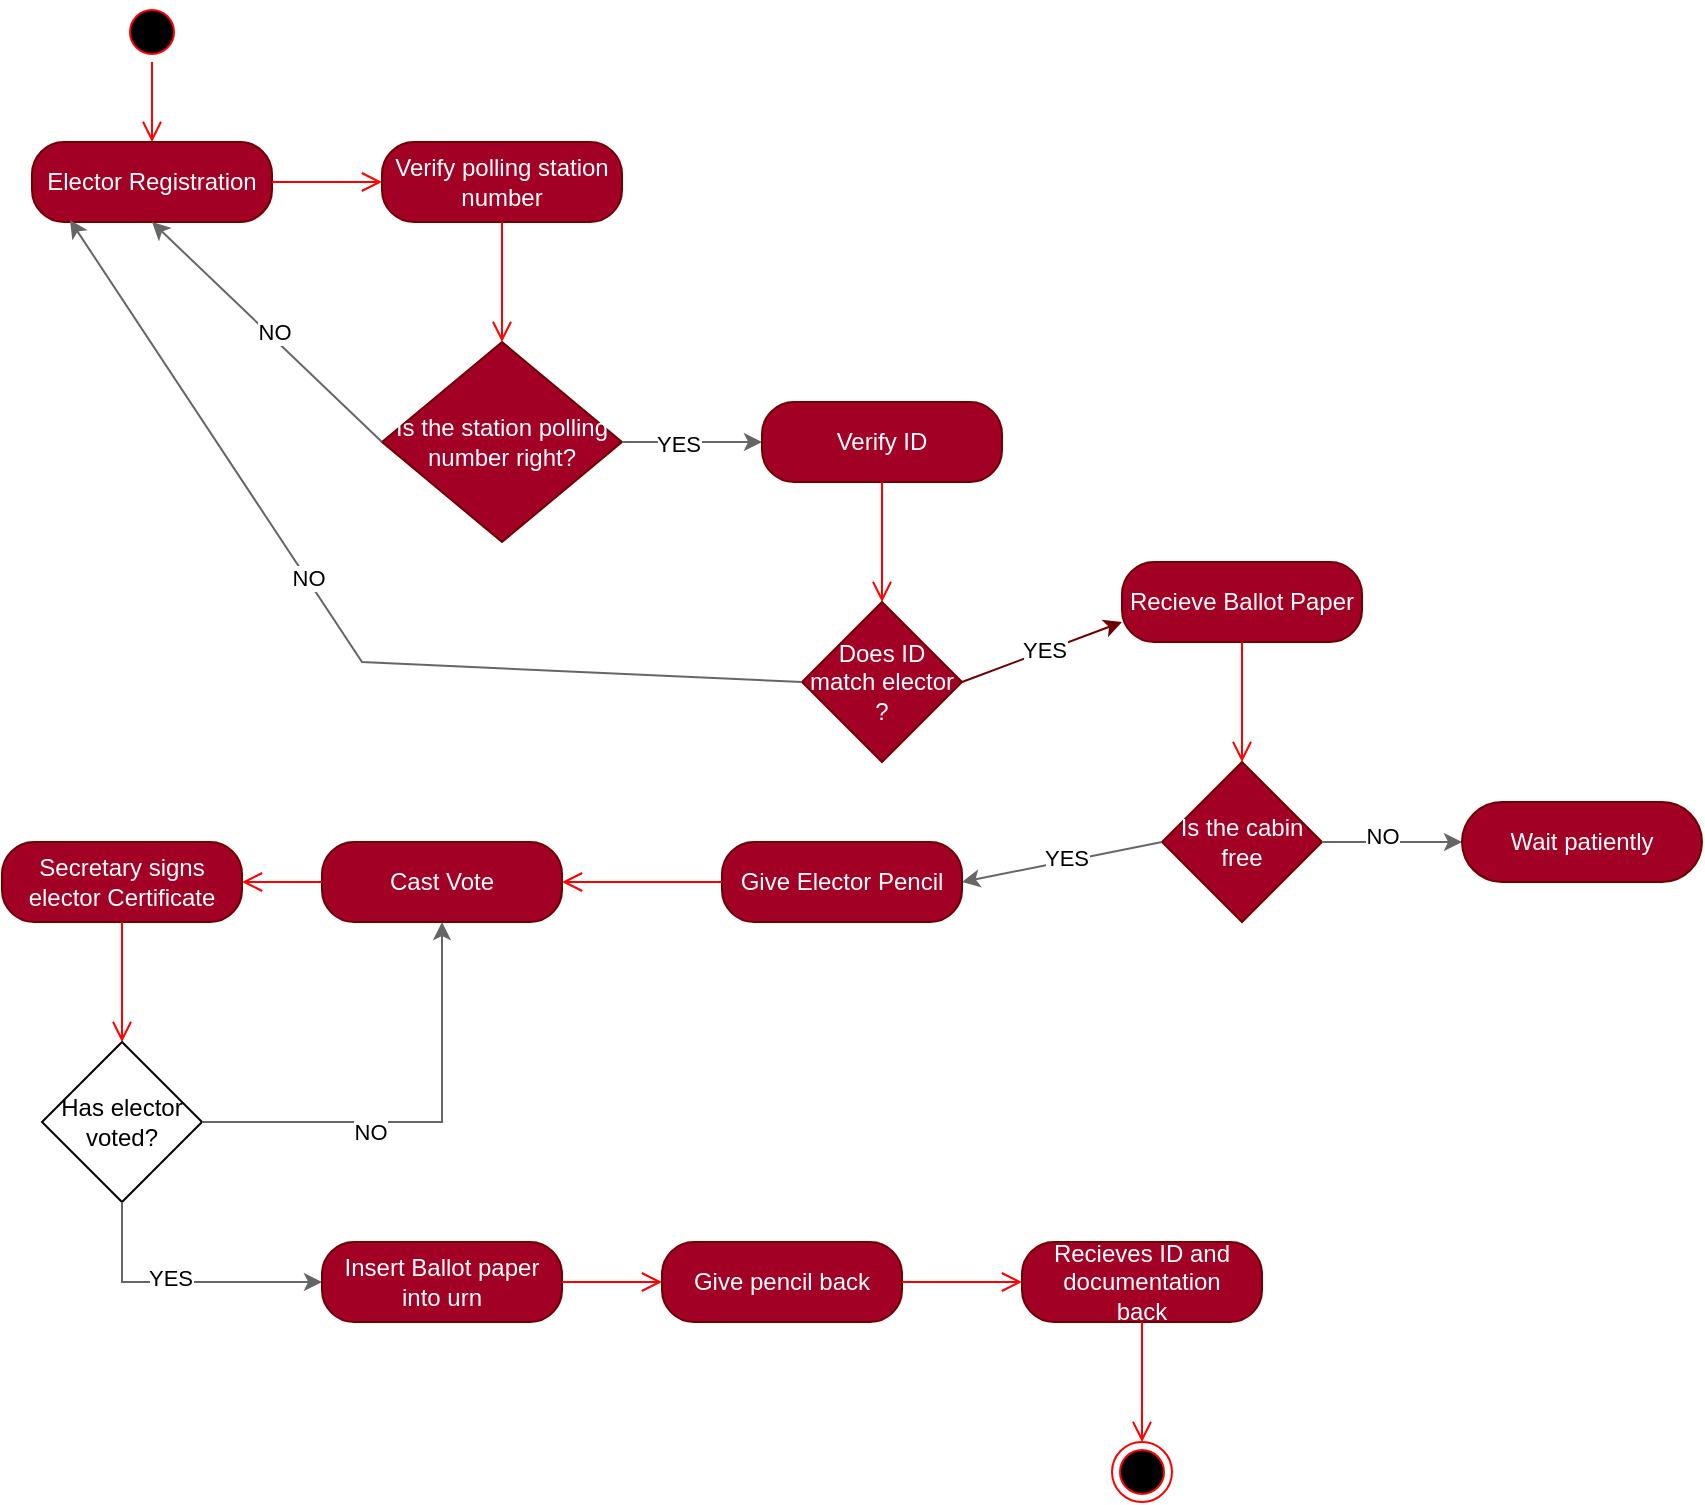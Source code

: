 <mxfile version="22.0.3" type="device">
  <diagram name="Page-1" id="THXSmniOO--F3Ez68JWo">
    <mxGraphModel dx="874" dy="572" grid="1" gridSize="10" guides="1" tooltips="1" connect="1" arrows="1" fold="1" page="1" pageScale="1" pageWidth="850" pageHeight="1100" math="0" shadow="0">
      <root>
        <mxCell id="0" />
        <mxCell id="1" parent="0" />
        <mxCell id="k769UXGGlsg9u02_Uq4v-5" value="" style="ellipse;html=1;shape=startState;fillColor=#000000;strokeColor=#ff0000;" vertex="1" parent="1">
          <mxGeometry x="60" y="160" width="30" height="30" as="geometry" />
        </mxCell>
        <mxCell id="k769UXGGlsg9u02_Uq4v-6" value="" style="edgeStyle=orthogonalEdgeStyle;html=1;verticalAlign=bottom;endArrow=open;endSize=8;strokeColor=#ff0000;rounded=0;" edge="1" source="k769UXGGlsg9u02_Uq4v-5" parent="1">
          <mxGeometry relative="1" as="geometry">
            <mxPoint x="75" y="230" as="targetPoint" />
          </mxGeometry>
        </mxCell>
        <mxCell id="k769UXGGlsg9u02_Uq4v-7" value="Elector Registration&lt;br&gt;" style="rounded=1;whiteSpace=wrap;html=1;arcSize=40;fontColor=#ffffff;fillColor=#a20025;strokeColor=#6F0000;" vertex="1" parent="1">
          <mxGeometry x="15" y="230" width="120" height="40" as="geometry" />
        </mxCell>
        <mxCell id="k769UXGGlsg9u02_Uq4v-8" value="" style="edgeStyle=orthogonalEdgeStyle;html=1;verticalAlign=bottom;endArrow=open;endSize=8;strokeColor=#ff0000;rounded=0;exitX=1;exitY=0.5;exitDx=0;exitDy=0;" edge="1" source="k769UXGGlsg9u02_Uq4v-7" parent="1">
          <mxGeometry relative="1" as="geometry">
            <mxPoint x="190" y="250" as="targetPoint" />
            <Array as="points">
              <mxPoint x="160" y="250" />
              <mxPoint x="160" y="250" />
            </Array>
          </mxGeometry>
        </mxCell>
        <mxCell id="k769UXGGlsg9u02_Uq4v-11" value="Verify polling station number" style="rounded=1;whiteSpace=wrap;html=1;arcSize=40;fontColor=#ffffff;fillColor=#a20025;strokeColor=#6F0000;" vertex="1" parent="1">
          <mxGeometry x="190" y="230" width="120" height="40" as="geometry" />
        </mxCell>
        <mxCell id="k769UXGGlsg9u02_Uq4v-12" value="" style="edgeStyle=orthogonalEdgeStyle;html=1;verticalAlign=bottom;endArrow=open;endSize=8;strokeColor=#ff0000;rounded=0;" edge="1" source="k769UXGGlsg9u02_Uq4v-11" parent="1">
          <mxGeometry relative="1" as="geometry">
            <mxPoint x="250" y="330" as="targetPoint" />
          </mxGeometry>
        </mxCell>
        <mxCell id="k769UXGGlsg9u02_Uq4v-13" value="Is the station polling number right?" style="rhombus;whiteSpace=wrap;html=1;fillColor=#a20025;fontColor=#ffffff;strokeColor=#6F0000;" vertex="1" parent="1">
          <mxGeometry x="190" y="330" width="120" height="100" as="geometry" />
        </mxCell>
        <mxCell id="k769UXGGlsg9u02_Uq4v-14" value="" style="endArrow=classic;html=1;rounded=0;exitX=1;exitY=0.5;exitDx=0;exitDy=0;fillColor=#f5f5f5;gradientColor=#b3b3b3;strokeColor=#666666;" edge="1" parent="1" source="k769UXGGlsg9u02_Uq4v-13">
          <mxGeometry width="50" height="50" relative="1" as="geometry">
            <mxPoint x="400" y="450" as="sourcePoint" />
            <mxPoint x="380" y="380" as="targetPoint" />
          </mxGeometry>
        </mxCell>
        <mxCell id="k769UXGGlsg9u02_Uq4v-18" value="YES&lt;br&gt;" style="edgeLabel;html=1;align=center;verticalAlign=middle;resizable=0;points=[];" vertex="1" connectable="0" parent="k769UXGGlsg9u02_Uq4v-14">
          <mxGeometry x="-0.2" y="-1" relative="1" as="geometry">
            <mxPoint as="offset" />
          </mxGeometry>
        </mxCell>
        <mxCell id="k769UXGGlsg9u02_Uq4v-15" value="" style="endArrow=classic;html=1;rounded=0;exitX=0;exitY=0.5;exitDx=0;exitDy=0;entryX=0.5;entryY=1;entryDx=0;entryDy=0;fillColor=#f5f5f5;gradientColor=#b3b3b3;strokeColor=#666666;" edge="1" parent="1" source="k769UXGGlsg9u02_Uq4v-13" target="k769UXGGlsg9u02_Uq4v-7">
          <mxGeometry width="50" height="50" relative="1" as="geometry">
            <mxPoint x="400" y="450" as="sourcePoint" />
            <mxPoint x="450" y="400" as="targetPoint" />
          </mxGeometry>
        </mxCell>
        <mxCell id="k769UXGGlsg9u02_Uq4v-17" value="NO&lt;br&gt;" style="edgeLabel;html=1;align=center;verticalAlign=middle;resizable=0;points=[];" vertex="1" connectable="0" parent="k769UXGGlsg9u02_Uq4v-15">
          <mxGeometry x="-0.023" y="-2" relative="1" as="geometry">
            <mxPoint as="offset" />
          </mxGeometry>
        </mxCell>
        <mxCell id="k769UXGGlsg9u02_Uq4v-19" value="Verify ID&lt;br&gt;" style="rounded=1;whiteSpace=wrap;html=1;arcSize=40;fontColor=#ffffff;fillColor=#a20025;strokeColor=#6F0000;" vertex="1" parent="1">
          <mxGeometry x="380" y="360" width="120" height="40" as="geometry" />
        </mxCell>
        <mxCell id="k769UXGGlsg9u02_Uq4v-20" value="" style="edgeStyle=orthogonalEdgeStyle;html=1;verticalAlign=bottom;endArrow=open;endSize=8;strokeColor=#ff0000;rounded=0;" edge="1" source="k769UXGGlsg9u02_Uq4v-19" parent="1">
          <mxGeometry relative="1" as="geometry">
            <mxPoint x="440" y="460" as="targetPoint" />
          </mxGeometry>
        </mxCell>
        <mxCell id="k769UXGGlsg9u02_Uq4v-21" value="Does ID match elector ?" style="rhombus;whiteSpace=wrap;html=1;fillColor=#a20025;fontColor=#ffffff;strokeColor=#6F0000;" vertex="1" parent="1">
          <mxGeometry x="400" y="460" width="80" height="80" as="geometry" />
        </mxCell>
        <mxCell id="k769UXGGlsg9u02_Uq4v-22" value="" style="endArrow=classic;html=1;rounded=0;exitX=0;exitY=0.5;exitDx=0;exitDy=0;entryX=0.158;entryY=0.975;entryDx=0;entryDy=0;entryPerimeter=0;fillColor=#f5f5f5;gradientColor=#b3b3b3;strokeColor=#666666;" edge="1" parent="1" source="k769UXGGlsg9u02_Uq4v-21" target="k769UXGGlsg9u02_Uq4v-7">
          <mxGeometry width="50" height="50" relative="1" as="geometry">
            <mxPoint x="400" y="450" as="sourcePoint" />
            <mxPoint x="20" y="380" as="targetPoint" />
            <Array as="points">
              <mxPoint x="180" y="490" />
            </Array>
          </mxGeometry>
        </mxCell>
        <mxCell id="k769UXGGlsg9u02_Uq4v-23" value="NO" style="edgeLabel;html=1;align=center;verticalAlign=middle;resizable=0;points=[];" vertex="1" connectable="0" parent="k769UXGGlsg9u02_Uq4v-22">
          <mxGeometry x="0.116" relative="1" as="geometry">
            <mxPoint as="offset" />
          </mxGeometry>
        </mxCell>
        <mxCell id="k769UXGGlsg9u02_Uq4v-24" value="" style="endArrow=classic;html=1;rounded=0;exitX=1;exitY=0.5;exitDx=0;exitDy=0;fillColor=#a20025;strokeColor=#6F0000;" edge="1" parent="1" source="k769UXGGlsg9u02_Uq4v-21">
          <mxGeometry width="50" height="50" relative="1" as="geometry">
            <mxPoint x="400" y="450" as="sourcePoint" />
            <mxPoint x="560" y="470" as="targetPoint" />
          </mxGeometry>
        </mxCell>
        <mxCell id="k769UXGGlsg9u02_Uq4v-25" value="YES" style="edgeLabel;html=1;align=center;verticalAlign=middle;resizable=0;points=[];" vertex="1" connectable="0" parent="k769UXGGlsg9u02_Uq4v-24">
          <mxGeometry x="0.03" y="1" relative="1" as="geometry">
            <mxPoint as="offset" />
          </mxGeometry>
        </mxCell>
        <mxCell id="k769UXGGlsg9u02_Uq4v-26" value="Recieve Ballot Paper" style="rounded=1;whiteSpace=wrap;html=1;arcSize=40;fontColor=#ffffff;fillColor=#a20025;strokeColor=#6F0000;" vertex="1" parent="1">
          <mxGeometry x="560" y="440" width="120" height="40" as="geometry" />
        </mxCell>
        <mxCell id="k769UXGGlsg9u02_Uq4v-27" value="" style="edgeStyle=orthogonalEdgeStyle;html=1;verticalAlign=bottom;endArrow=open;endSize=8;strokeColor=#ff0000;rounded=0;" edge="1" source="k769UXGGlsg9u02_Uq4v-26" parent="1">
          <mxGeometry relative="1" as="geometry">
            <mxPoint x="620" y="540" as="targetPoint" />
          </mxGeometry>
        </mxCell>
        <mxCell id="k769UXGGlsg9u02_Uq4v-28" value="Is the cabin free&lt;br&gt;" style="rhombus;whiteSpace=wrap;html=1;fillColor=#a20025;fontColor=#ffffff;strokeColor=#6F0000;" vertex="1" parent="1">
          <mxGeometry x="580" y="540" width="80" height="80" as="geometry" />
        </mxCell>
        <mxCell id="k769UXGGlsg9u02_Uq4v-29" value="" style="endArrow=classic;html=1;rounded=0;exitX=1;exitY=0.5;exitDx=0;exitDy=0;fillColor=#f5f5f5;gradientColor=#b3b3b3;strokeColor=#666666;" edge="1" parent="1" source="k769UXGGlsg9u02_Uq4v-28">
          <mxGeometry width="50" height="50" relative="1" as="geometry">
            <mxPoint x="400" y="650" as="sourcePoint" />
            <mxPoint x="730" y="580" as="targetPoint" />
          </mxGeometry>
        </mxCell>
        <mxCell id="k769UXGGlsg9u02_Uq4v-30" value="NO" style="edgeLabel;html=1;align=center;verticalAlign=middle;resizable=0;points=[];" vertex="1" connectable="0" parent="k769UXGGlsg9u02_Uq4v-29">
          <mxGeometry x="-0.143" y="3" relative="1" as="geometry">
            <mxPoint as="offset" />
          </mxGeometry>
        </mxCell>
        <mxCell id="k769UXGGlsg9u02_Uq4v-31" value="Wait patiently" style="rounded=1;whiteSpace=wrap;html=1;arcSize=50;fillColor=#a20025;fontColor=#ffffff;strokeColor=#6F0000;" vertex="1" parent="1">
          <mxGeometry x="730" y="560" width="120" height="40" as="geometry" />
        </mxCell>
        <mxCell id="k769UXGGlsg9u02_Uq4v-32" value="" style="endArrow=classic;html=1;rounded=0;exitX=0;exitY=0.5;exitDx=0;exitDy=0;fillColor=#f5f5f5;gradientColor=#b3b3b3;strokeColor=#666666;" edge="1" parent="1" source="k769UXGGlsg9u02_Uq4v-28">
          <mxGeometry width="50" height="50" relative="1" as="geometry">
            <mxPoint x="400" y="650" as="sourcePoint" />
            <mxPoint x="480" y="600" as="targetPoint" />
          </mxGeometry>
        </mxCell>
        <mxCell id="k769UXGGlsg9u02_Uq4v-33" value="YES" style="edgeLabel;html=1;align=center;verticalAlign=middle;resizable=0;points=[];" vertex="1" connectable="0" parent="k769UXGGlsg9u02_Uq4v-32">
          <mxGeometry x="-0.069" y="-2" relative="1" as="geometry">
            <mxPoint x="-1" as="offset" />
          </mxGeometry>
        </mxCell>
        <mxCell id="k769UXGGlsg9u02_Uq4v-34" value="Give Elector Pencil&lt;br&gt;" style="rounded=1;whiteSpace=wrap;html=1;arcSize=40;fontColor=#ffffff;fillColor=#a20025;strokeColor=#6F0000;" vertex="1" parent="1">
          <mxGeometry x="360" y="580" width="120" height="40" as="geometry" />
        </mxCell>
        <mxCell id="k769UXGGlsg9u02_Uq4v-35" value="" style="edgeStyle=orthogonalEdgeStyle;html=1;verticalAlign=bottom;endArrow=open;endSize=8;strokeColor=#ff0000;rounded=0;" edge="1" source="k769UXGGlsg9u02_Uq4v-34" parent="1">
          <mxGeometry relative="1" as="geometry">
            <mxPoint x="280" y="600" as="targetPoint" />
          </mxGeometry>
        </mxCell>
        <mxCell id="k769UXGGlsg9u02_Uq4v-36" value="Cast Vote&lt;br&gt;" style="rounded=1;whiteSpace=wrap;html=1;arcSize=40;fontColor=#ffffff;fillColor=#a20025;strokeColor=#6F0000;" vertex="1" parent="1">
          <mxGeometry x="160" y="580" width="120" height="40" as="geometry" />
        </mxCell>
        <mxCell id="k769UXGGlsg9u02_Uq4v-37" value="" style="edgeStyle=orthogonalEdgeStyle;html=1;verticalAlign=bottom;endArrow=open;endSize=8;strokeColor=#ff0000;rounded=0;" edge="1" source="k769UXGGlsg9u02_Uq4v-36" parent="1">
          <mxGeometry relative="1" as="geometry">
            <mxPoint x="120" y="600" as="targetPoint" />
          </mxGeometry>
        </mxCell>
        <mxCell id="k769UXGGlsg9u02_Uq4v-38" value="Secretary signs elector Certificate" style="rounded=1;whiteSpace=wrap;html=1;arcSize=40;fontColor=#ffffff;fillColor=#a20025;strokeColor=#6F0000;" vertex="1" parent="1">
          <mxGeometry y="580" width="120" height="40" as="geometry" />
        </mxCell>
        <mxCell id="k769UXGGlsg9u02_Uq4v-39" value="" style="edgeStyle=orthogonalEdgeStyle;html=1;verticalAlign=bottom;endArrow=open;endSize=8;strokeColor=#ff0000;rounded=0;" edge="1" source="k769UXGGlsg9u02_Uq4v-38" parent="1">
          <mxGeometry relative="1" as="geometry">
            <mxPoint x="60" y="680" as="targetPoint" />
          </mxGeometry>
        </mxCell>
        <mxCell id="k769UXGGlsg9u02_Uq4v-40" value="Has elector&lt;br&gt;voted?" style="rhombus;whiteSpace=wrap;html=1;" vertex="1" parent="1">
          <mxGeometry x="20" y="680" width="80" height="80" as="geometry" />
        </mxCell>
        <mxCell id="k769UXGGlsg9u02_Uq4v-41" value="" style="endArrow=classic;html=1;rounded=0;exitX=1;exitY=0.5;exitDx=0;exitDy=0;entryX=0.5;entryY=1;entryDx=0;entryDy=0;fillColor=#f5f5f5;gradientColor=#b3b3b3;strokeColor=#666666;" edge="1" parent="1" source="k769UXGGlsg9u02_Uq4v-40" target="k769UXGGlsg9u02_Uq4v-36">
          <mxGeometry width="50" height="50" relative="1" as="geometry">
            <mxPoint x="400" y="750" as="sourcePoint" />
            <mxPoint x="450" y="700" as="targetPoint" />
            <Array as="points">
              <mxPoint x="220" y="720" />
            </Array>
          </mxGeometry>
        </mxCell>
        <mxCell id="k769UXGGlsg9u02_Uq4v-43" value="NO" style="edgeLabel;html=1;align=center;verticalAlign=middle;resizable=0;points=[];" vertex="1" connectable="0" parent="k769UXGGlsg9u02_Uq4v-41">
          <mxGeometry x="-0.236" y="-5" relative="1" as="geometry">
            <mxPoint as="offset" />
          </mxGeometry>
        </mxCell>
        <mxCell id="k769UXGGlsg9u02_Uq4v-44" value="" style="endArrow=classic;html=1;rounded=0;exitX=0.5;exitY=1;exitDx=0;exitDy=0;fillColor=#f5f5f5;gradientColor=#b3b3b3;strokeColor=#666666;" edge="1" parent="1" source="k769UXGGlsg9u02_Uq4v-40">
          <mxGeometry width="50" height="50" relative="1" as="geometry">
            <mxPoint x="400" y="750" as="sourcePoint" />
            <mxPoint x="160" y="800" as="targetPoint" />
            <Array as="points">
              <mxPoint x="60" y="800" />
            </Array>
          </mxGeometry>
        </mxCell>
        <mxCell id="k769UXGGlsg9u02_Uq4v-45" value="YES" style="edgeLabel;html=1;align=center;verticalAlign=middle;resizable=0;points=[];" vertex="1" connectable="0" parent="k769UXGGlsg9u02_Uq4v-44">
          <mxGeometry x="-0.086" y="2" relative="1" as="geometry">
            <mxPoint as="offset" />
          </mxGeometry>
        </mxCell>
        <mxCell id="k769UXGGlsg9u02_Uq4v-46" value="Insert Ballot paper into urn" style="rounded=1;whiteSpace=wrap;html=1;arcSize=40;fontColor=#ffffff;fillColor=#a20025;strokeColor=#6F0000;" vertex="1" parent="1">
          <mxGeometry x="160" y="780" width="120" height="40" as="geometry" />
        </mxCell>
        <mxCell id="k769UXGGlsg9u02_Uq4v-47" value="" style="edgeStyle=orthogonalEdgeStyle;html=1;verticalAlign=bottom;endArrow=open;endSize=8;strokeColor=#ff0000;rounded=0;" edge="1" source="k769UXGGlsg9u02_Uq4v-46" parent="1">
          <mxGeometry relative="1" as="geometry">
            <mxPoint x="330" y="800" as="targetPoint" />
          </mxGeometry>
        </mxCell>
        <mxCell id="k769UXGGlsg9u02_Uq4v-48" value="Give pencil back" style="rounded=1;whiteSpace=wrap;html=1;arcSize=40;fontColor=#ffffff;fillColor=#a20025;strokeColor=#6F0000;" vertex="1" parent="1">
          <mxGeometry x="330" y="780" width="120" height="40" as="geometry" />
        </mxCell>
        <mxCell id="k769UXGGlsg9u02_Uq4v-49" value="" style="edgeStyle=orthogonalEdgeStyle;html=1;verticalAlign=bottom;endArrow=open;endSize=8;strokeColor=#ff0000;rounded=0;" edge="1" source="k769UXGGlsg9u02_Uq4v-48" parent="1">
          <mxGeometry relative="1" as="geometry">
            <mxPoint x="510" y="800" as="targetPoint" />
          </mxGeometry>
        </mxCell>
        <mxCell id="k769UXGGlsg9u02_Uq4v-50" value="Recieves ID and documentation &lt;br&gt;back" style="rounded=1;whiteSpace=wrap;html=1;arcSize=40;fontColor=#ffffff;fillColor=#a20025;strokeColor=#6F0000;" vertex="1" parent="1">
          <mxGeometry x="510" y="780" width="120" height="40" as="geometry" />
        </mxCell>
        <mxCell id="k769UXGGlsg9u02_Uq4v-51" value="" style="edgeStyle=orthogonalEdgeStyle;html=1;verticalAlign=bottom;endArrow=open;endSize=8;strokeColor=#ff0000;rounded=0;" edge="1" source="k769UXGGlsg9u02_Uq4v-50" parent="1">
          <mxGeometry relative="1" as="geometry">
            <mxPoint x="570" y="880" as="targetPoint" />
          </mxGeometry>
        </mxCell>
        <mxCell id="k769UXGGlsg9u02_Uq4v-52" value="" style="ellipse;html=1;shape=endState;fillColor=#000000;strokeColor=#ff0000;" vertex="1" parent="1">
          <mxGeometry x="555" y="880" width="30" height="30" as="geometry" />
        </mxCell>
      </root>
    </mxGraphModel>
  </diagram>
</mxfile>
